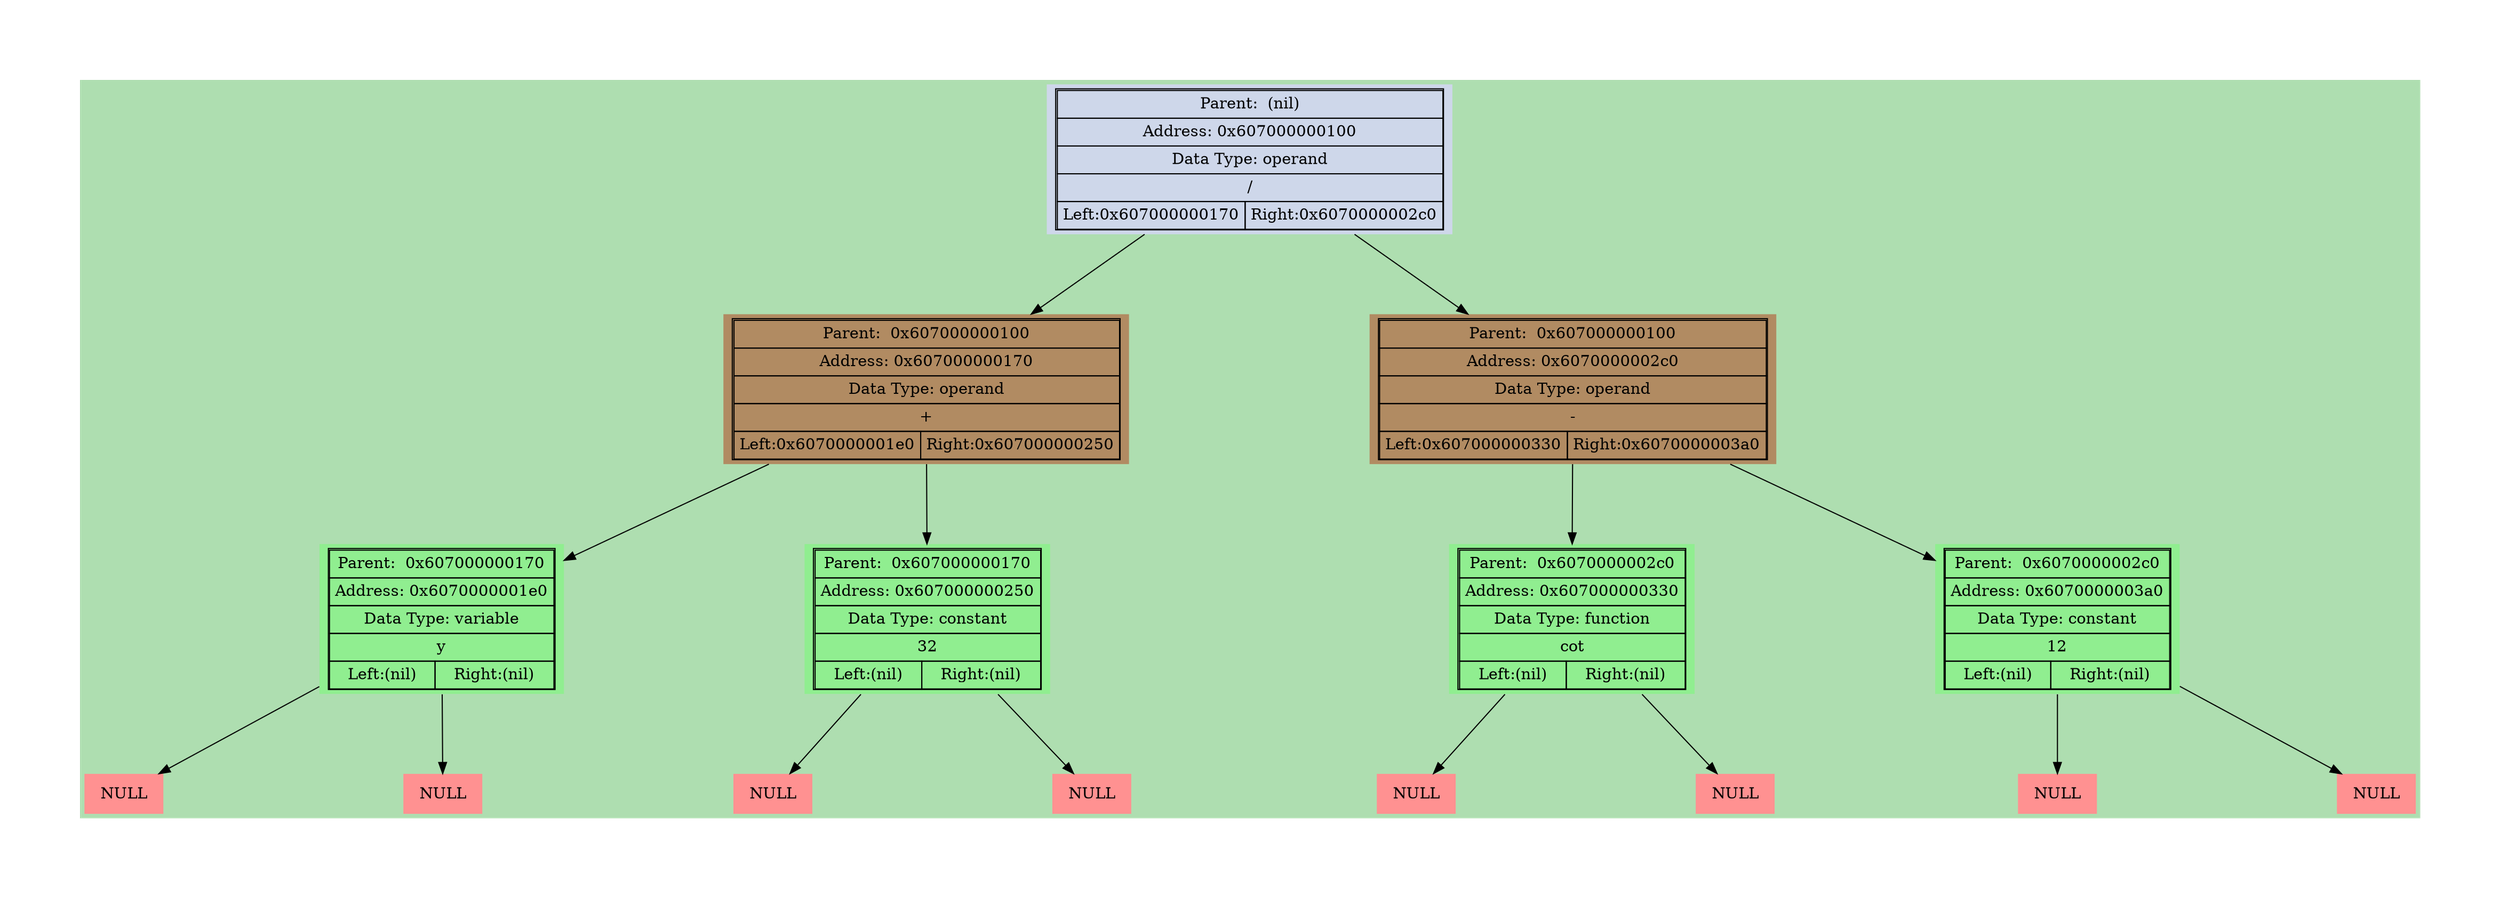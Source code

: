 digraph LIST{
harset = "UTF-8";
node [shape=plaintext];
bgcolor = "#0000aa";
fontcolor = black;
fontsize = 18;
style = "italic";
margin = 1;
ranksep = 1;
nodesep = 3;
bgcolor = "#aedeb0";
"0x607000000170" [style = "filled", fillcolor = "#b18b62",label=<
<table border="1" cellspacing="0" cellpadding="4">
<tr><td colspan="2">Parent:  0x607000000100</td></tr>
<tr><td colspan="2">Address: 0x607000000170</td></tr>
<tr><td colspan="2">Data Type: operand</td></tr>
<tr><td colspan="2">+</td></tr>
<tr><td align = "center" >Left:0x6070000001e0</td><td align = "center" >Right:0x607000000250</td></tr></table>>];

"0x607000000100" -> "0x607000000170";
"0x6070000001e0" [style = "filled", fillcolor = "lightgreen",label=<
<table border="1" cellspacing="0" cellpadding="4">
<tr><td colspan="2">Parent:  0x607000000170</td></tr>
<tr><td colspan="2">Address: 0x6070000001e0</td></tr>
<tr><td colspan="2">Data Type: variable</td></tr>
<tr><td colspan="2">y</td></tr>
<tr><td align = "center" >Left:(nil)</td><td align = "center" >Right:(nil)</td></tr></table>>];

"0x607000000170" -> "0x6070000001e0";
"0x6070000001e0" -> "0x607000000220";
"0x607000000220" [style = "filled", fillcolor = "#ff9191", label=<
<table border = "0" cellspacing="2" cellpadding="4">
<tr><td>NULL</td></tr></table>>];

"0x6070000001e0" -> "0x607000000228";
"0x607000000228" [style = "filled", fillcolor = "#ff9191", label=<
<table border = "0" cellspacing="2" cellpadding="4">
<tr><td>NULL</td></tr></table>>];

"0x607000000250" [style = "filled", fillcolor = "lightgreen",label=<
<table border="1" cellspacing="0" cellpadding="4">
<tr><td colspan="2">Parent:  0x607000000170</td></tr>
<tr><td colspan="2">Address: 0x607000000250</td></tr>
<tr><td colspan="2">Data Type: constant</td></tr>
<tr><td colspan="2">32</td></tr>
<tr><td align = "center" >Left:(nil)</td><td align = "center" >Right:(nil)</td></tr></table>>];

"0x607000000170" -> "0x607000000250";
"0x607000000250" -> "0x607000000290";
"0x607000000290" [style = "filled", fillcolor = "#ff9191", label=<
<table border = "0" cellspacing="2" cellpadding="4">
<tr><td>NULL</td></tr></table>>];

"0x607000000250" -> "0x607000000298";
"0x607000000298" [style = "filled", fillcolor = "#ff9191", label=<
<table border = "0" cellspacing="2" cellpadding="4">
<tr><td>NULL</td></tr></table>>];

"0x6070000002c0" [style = "filled", fillcolor = "#b18b62",label=<
<table border="1" cellspacing="0" cellpadding="4">
<tr><td colspan="2">Parent:  0x607000000100</td></tr>
<tr><td colspan="2">Address: 0x6070000002c0</td></tr>
<tr><td colspan="2">Data Type: operand</td></tr>
<tr><td colspan="2">-</td></tr>
<tr><td align = "center" >Left:0x607000000330</td><td align = "center" >Right:0x6070000003a0</td></tr></table>>];

"0x607000000100" -> "0x6070000002c0";
"0x607000000330" [style = "filled", fillcolor = "lightgreen",label=<
<table border="1" cellspacing="0" cellpadding="4">
<tr><td colspan="2">Parent:  0x6070000002c0</td></tr>
<tr><td colspan="2">Address: 0x607000000330</td></tr>
<tr><td colspan="2">Data Type: function</td></tr>
<tr><td colspan="2">cot</td></tr>
<tr><td align = "center" >Left:(nil)</td><td align = "center" >Right:(nil)</td></tr></table>>];

"0x6070000002c0" -> "0x607000000330";
"0x607000000330" -> "0x607000000370";
"0x607000000370" [style = "filled", fillcolor = "#ff9191", label=<
<table border = "0" cellspacing="2" cellpadding="4">
<tr><td>NULL</td></tr></table>>];

"0x607000000330" -> "0x607000000378";
"0x607000000378" [style = "filled", fillcolor = "#ff9191", label=<
<table border = "0" cellspacing="2" cellpadding="4">
<tr><td>NULL</td></tr></table>>];

"0x6070000003a0" [style = "filled", fillcolor = "lightgreen",label=<
<table border="1" cellspacing="0" cellpadding="4">
<tr><td colspan="2">Parent:  0x6070000002c0</td></tr>
<tr><td colspan="2">Address: 0x6070000003a0</td></tr>
<tr><td colspan="2">Data Type: constant</td></tr>
<tr><td colspan="2">12</td></tr>
<tr><td align = "center" >Left:(nil)</td><td align = "center" >Right:(nil)</td></tr></table>>];

"0x6070000002c0" -> "0x6070000003a0";
"0x6070000003a0" -> "0x6070000003e0";
"0x6070000003e0" [style = "filled", fillcolor = "#ff9191", label=<
<table border = "0" cellspacing="2" cellpadding="4">
<tr><td>NULL</td></tr></table>>];

"0x6070000003a0" -> "0x6070000003e8";
"0x6070000003e8" [style = "filled", fillcolor = "#ff9191", label=<
<table border = "0" cellspacing="2" cellpadding="4">
<tr><td>NULL</td></tr></table>>];

"0x607000000100" [style = "filled", fillcolor = "#ced7ea",label=<
<table border="1" cellspacing="0" cellpadding="4">
<tr><td colspan="2">Parent:  (nil)</td></tr>
<tr><td colspan="2">Address: 0x607000000100</td></tr>
<tr><td colspan="2">Data Type: operand</td></tr>
<tr><td colspan="2">/</td></tr>
<tr><td align = "center" >Left:0x607000000170</td><td align = "center" >Right:0x6070000002c0</td></tr></table>>];

}
